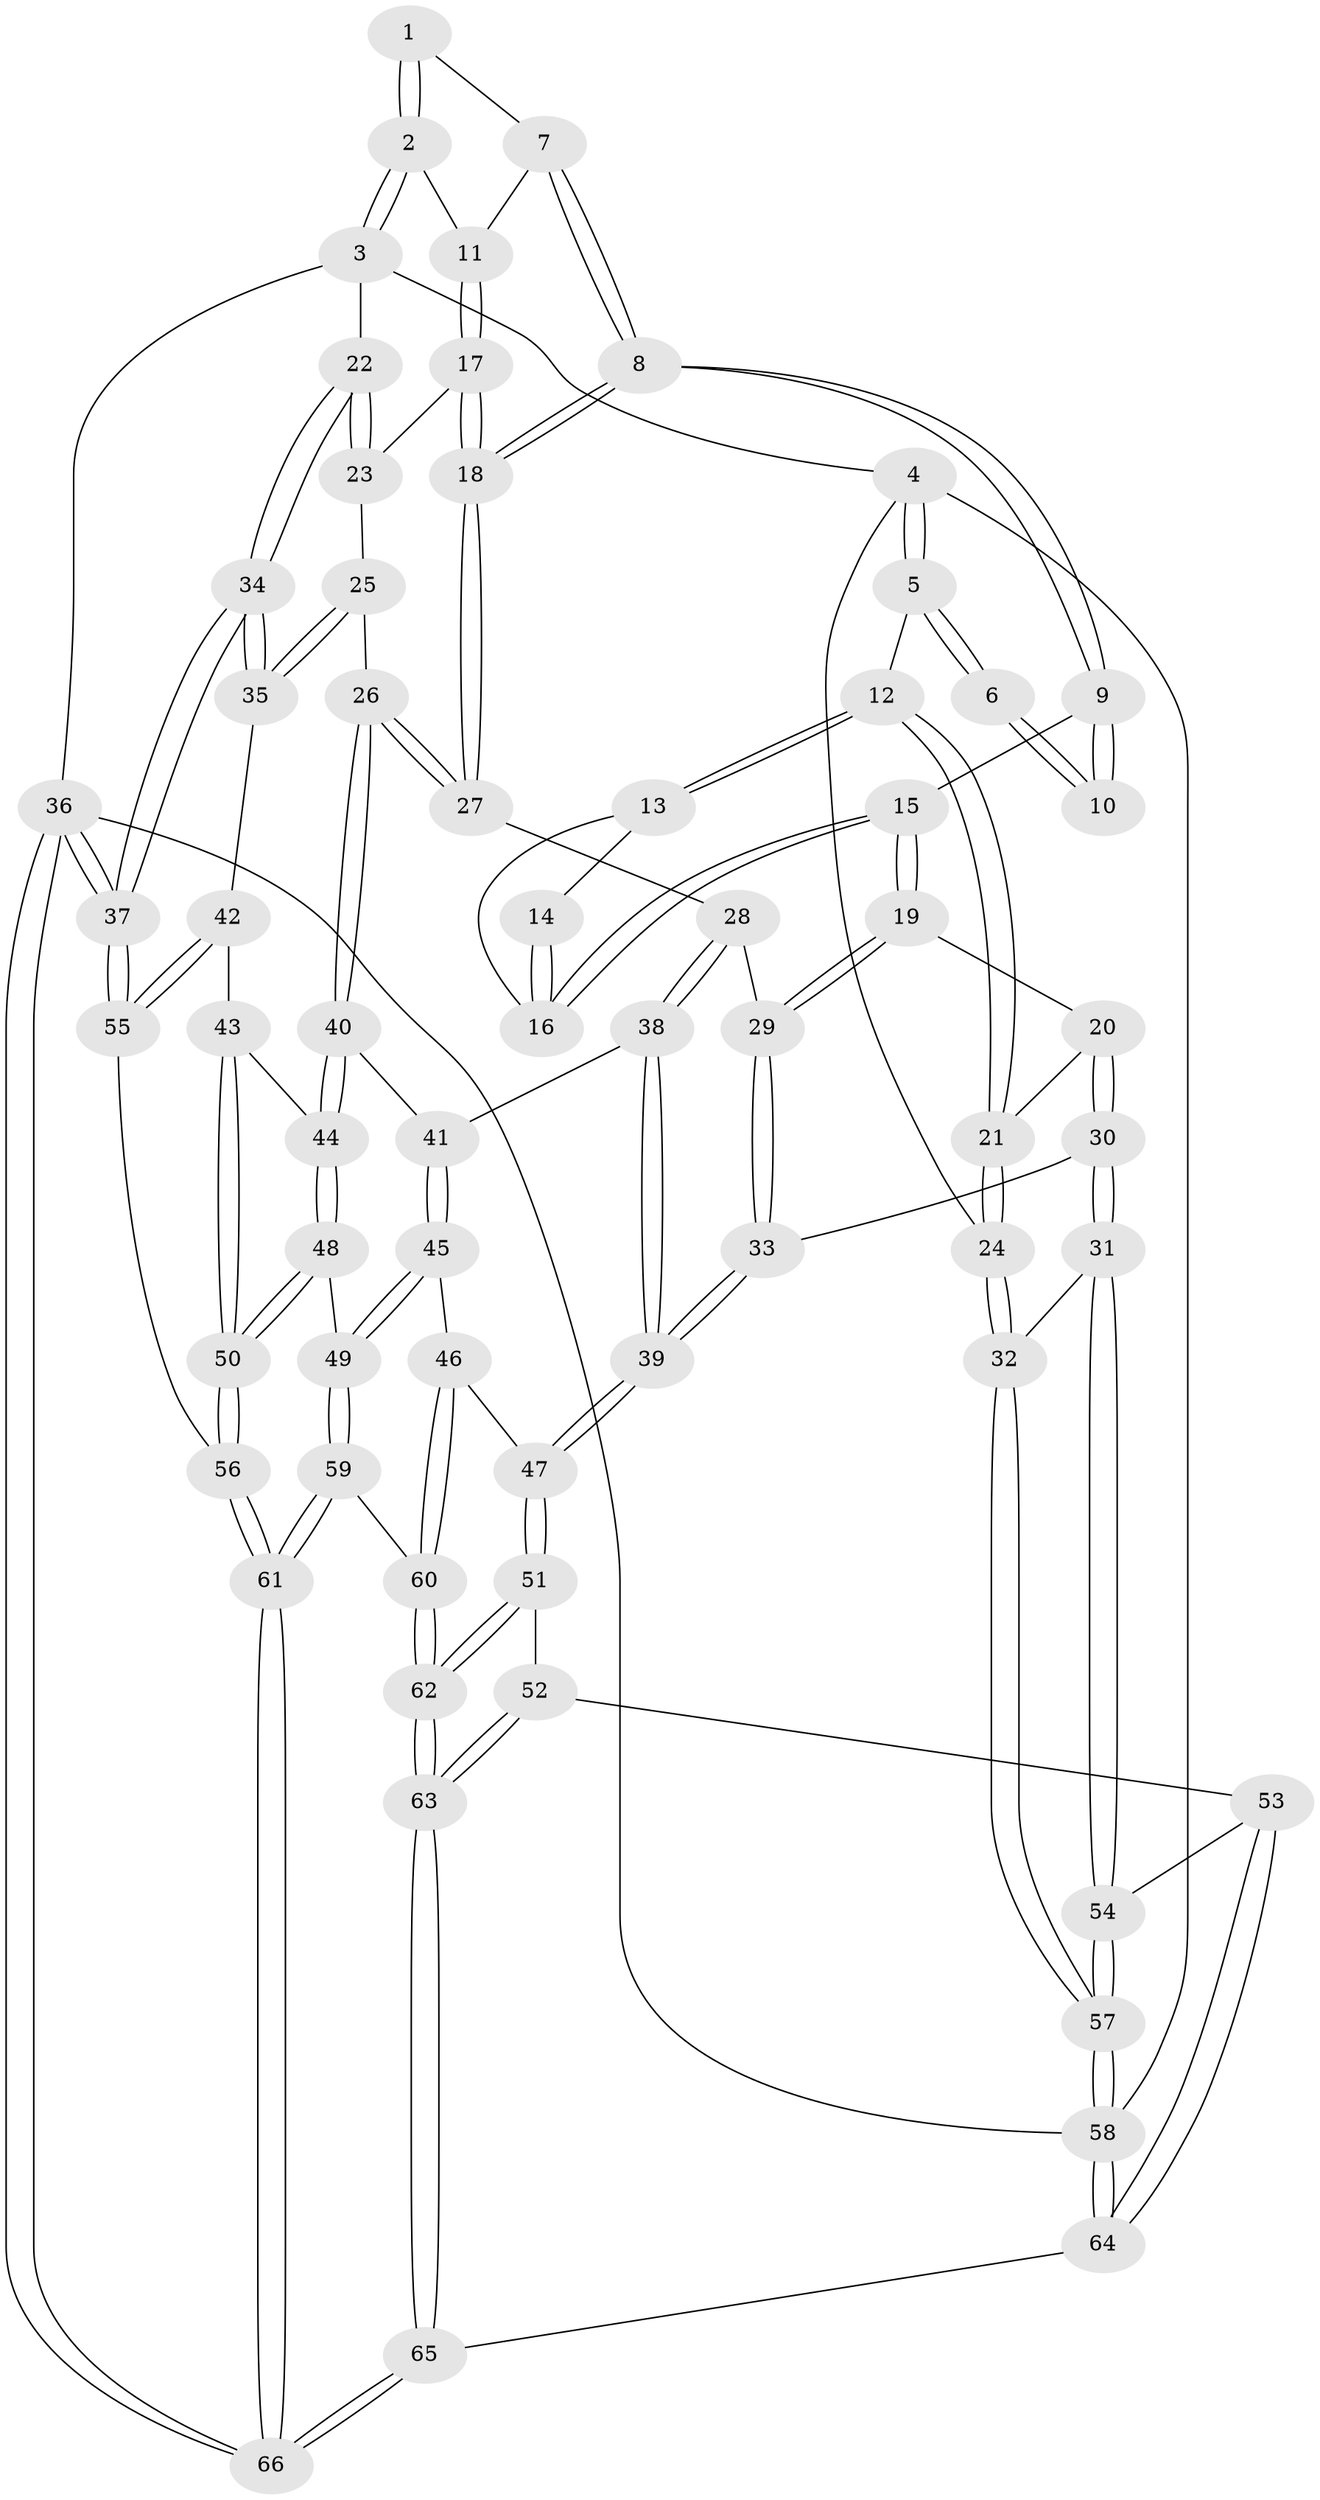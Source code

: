 // coarse degree distribution, {6: 0.2631578947368421, 3: 0.2631578947368421, 2: 0.05263157894736842, 5: 0.15789473684210525, 4: 0.2631578947368421}
// Generated by graph-tools (version 1.1) at 2025/21/03/04/25 18:21:33]
// undirected, 66 vertices, 162 edges
graph export_dot {
graph [start="1"]
  node [color=gray90,style=filled];
  1 [pos="+0.5417294669474108+0"];
  2 [pos="+1+0"];
  3 [pos="+1+0"];
  4 [pos="+0+0"];
  5 [pos="+0+0"];
  6 [pos="+0.5274494739907244+0"];
  7 [pos="+0.6045707588929189+0.06133173997777933"];
  8 [pos="+0.5428497946041213+0.281346834269025"];
  9 [pos="+0.44522884931534384+0.24948895242835942"];
  10 [pos="+0.43864845504851574+0.07257570603165814"];
  11 [pos="+0.7068722515670083+0.13421644961216078"];
  12 [pos="+0.005837210630604573+0"];
  13 [pos="+0.176039281592911+0.018020427601276735"];
  14 [pos="+0.40226274034762727+0.07432989154235223"];
  15 [pos="+0.33532896025021347+0.28420456263170185"];
  16 [pos="+0.2679395064159306+0.13035761003606686"];
  17 [pos="+0.7086662111251308+0.19449282757344336"];
  18 [pos="+0.6005395817481207+0.3239315343221107"];
  19 [pos="+0.32254270605081686+0.2969008407742862"];
  20 [pos="+0.26110775541252795+0.326904052136672"];
  21 [pos="+0.15596788098332023+0.3123948504250881"];
  22 [pos="+1+0.017022649047536736"];
  23 [pos="+1+0.2058278721441142"];
  24 [pos="+0+0.4864059340239683"];
  25 [pos="+0.8387337125685327+0.37921663341507433"];
  26 [pos="+0.6843765567613284+0.44813936558313766"];
  27 [pos="+0.6441756563738457+0.41765888913138605"];
  28 [pos="+0.4533051027354453+0.5120113982531039"];
  29 [pos="+0.43115824723088736+0.5174059902288749"];
  30 [pos="+0.2527266708808723+0.601468675258111"];
  31 [pos="+0.1943623853873336+0.6214741569769032"];
  32 [pos="+0+0.5400530968534945"];
  33 [pos="+0.32621023007168287+0.6167645744728228"];
  34 [pos="+1+0.5727330651923918"];
  35 [pos="+1+0.5770065415361859"];
  36 [pos="+1+1"];
  37 [pos="+1+1"];
  38 [pos="+0.536023710848082+0.6491955134578059"];
  39 [pos="+0.3921675462324719+0.7013027483900829"];
  40 [pos="+0.6971848391862168+0.5104972862574367"];
  41 [pos="+0.5777790695406266+0.649104615790069"];
  42 [pos="+0.860784951514365+0.6425687805975314"];
  43 [pos="+0.803083446223035+0.6284540904026259"];
  44 [pos="+0.7802698920587647+0.6182653020162593"];
  45 [pos="+0.5902567749518337+0.728712156849308"];
  46 [pos="+0.5443841319014379+0.7676394298935931"];
  47 [pos="+0.39851350597180885+0.7291396460443871"];
  48 [pos="+0.6979417347326331+0.7508763169263903"];
  49 [pos="+0.6729433642303319+0.772219163957772"];
  50 [pos="+0.7950044771744942+0.8110691756089655"];
  51 [pos="+0.39829595948110463+0.7304863012301633"];
  52 [pos="+0.347749018714792+0.8318198468673207"];
  53 [pos="+0.30866240457702343+0.8667502499813994"];
  54 [pos="+0.17953539993466938+0.8337570351863689"];
  55 [pos="+0.9380718167979102+0.8588103814291048"];
  56 [pos="+0.8224350408250157+0.8679176050290035"];
  57 [pos="+0+1"];
  58 [pos="+0+1"];
  59 [pos="+0.6667454959708322+0.8577715729192456"];
  60 [pos="+0.5535992175306722+0.884084625706853"];
  61 [pos="+0.7364787808957046+0.9183283397249956"];
  62 [pos="+0.5286669346919689+0.9072246158084901"];
  63 [pos="+0.5138022983772093+0.9368535764087291"];
  64 [pos="+0.37202560436525406+1"];
  65 [pos="+0.4737067263427757+1"];
  66 [pos="+0.7083396010392796+1"];
  1 -- 2;
  1 -- 2;
  1 -- 7;
  2 -- 3;
  2 -- 3;
  2 -- 11;
  3 -- 4;
  3 -- 22;
  3 -- 36;
  4 -- 5;
  4 -- 5;
  4 -- 24;
  4 -- 58;
  5 -- 6;
  5 -- 6;
  5 -- 12;
  6 -- 10;
  6 -- 10;
  7 -- 8;
  7 -- 8;
  7 -- 11;
  8 -- 9;
  8 -- 9;
  8 -- 18;
  8 -- 18;
  9 -- 10;
  9 -- 10;
  9 -- 15;
  11 -- 17;
  11 -- 17;
  12 -- 13;
  12 -- 13;
  12 -- 21;
  12 -- 21;
  13 -- 14;
  13 -- 16;
  14 -- 16;
  14 -- 16;
  15 -- 16;
  15 -- 16;
  15 -- 19;
  15 -- 19;
  17 -- 18;
  17 -- 18;
  17 -- 23;
  18 -- 27;
  18 -- 27;
  19 -- 20;
  19 -- 29;
  19 -- 29;
  20 -- 21;
  20 -- 30;
  20 -- 30;
  21 -- 24;
  21 -- 24;
  22 -- 23;
  22 -- 23;
  22 -- 34;
  22 -- 34;
  23 -- 25;
  24 -- 32;
  24 -- 32;
  25 -- 26;
  25 -- 35;
  25 -- 35;
  26 -- 27;
  26 -- 27;
  26 -- 40;
  26 -- 40;
  27 -- 28;
  28 -- 29;
  28 -- 38;
  28 -- 38;
  29 -- 33;
  29 -- 33;
  30 -- 31;
  30 -- 31;
  30 -- 33;
  31 -- 32;
  31 -- 54;
  31 -- 54;
  32 -- 57;
  32 -- 57;
  33 -- 39;
  33 -- 39;
  34 -- 35;
  34 -- 35;
  34 -- 37;
  34 -- 37;
  35 -- 42;
  36 -- 37;
  36 -- 37;
  36 -- 66;
  36 -- 66;
  36 -- 58;
  37 -- 55;
  37 -- 55;
  38 -- 39;
  38 -- 39;
  38 -- 41;
  39 -- 47;
  39 -- 47;
  40 -- 41;
  40 -- 44;
  40 -- 44;
  41 -- 45;
  41 -- 45;
  42 -- 43;
  42 -- 55;
  42 -- 55;
  43 -- 44;
  43 -- 50;
  43 -- 50;
  44 -- 48;
  44 -- 48;
  45 -- 46;
  45 -- 49;
  45 -- 49;
  46 -- 47;
  46 -- 60;
  46 -- 60;
  47 -- 51;
  47 -- 51;
  48 -- 49;
  48 -- 50;
  48 -- 50;
  49 -- 59;
  49 -- 59;
  50 -- 56;
  50 -- 56;
  51 -- 52;
  51 -- 62;
  51 -- 62;
  52 -- 53;
  52 -- 63;
  52 -- 63;
  53 -- 54;
  53 -- 64;
  53 -- 64;
  54 -- 57;
  54 -- 57;
  55 -- 56;
  56 -- 61;
  56 -- 61;
  57 -- 58;
  57 -- 58;
  58 -- 64;
  58 -- 64;
  59 -- 60;
  59 -- 61;
  59 -- 61;
  60 -- 62;
  60 -- 62;
  61 -- 66;
  61 -- 66;
  62 -- 63;
  62 -- 63;
  63 -- 65;
  63 -- 65;
  64 -- 65;
  65 -- 66;
  65 -- 66;
}
